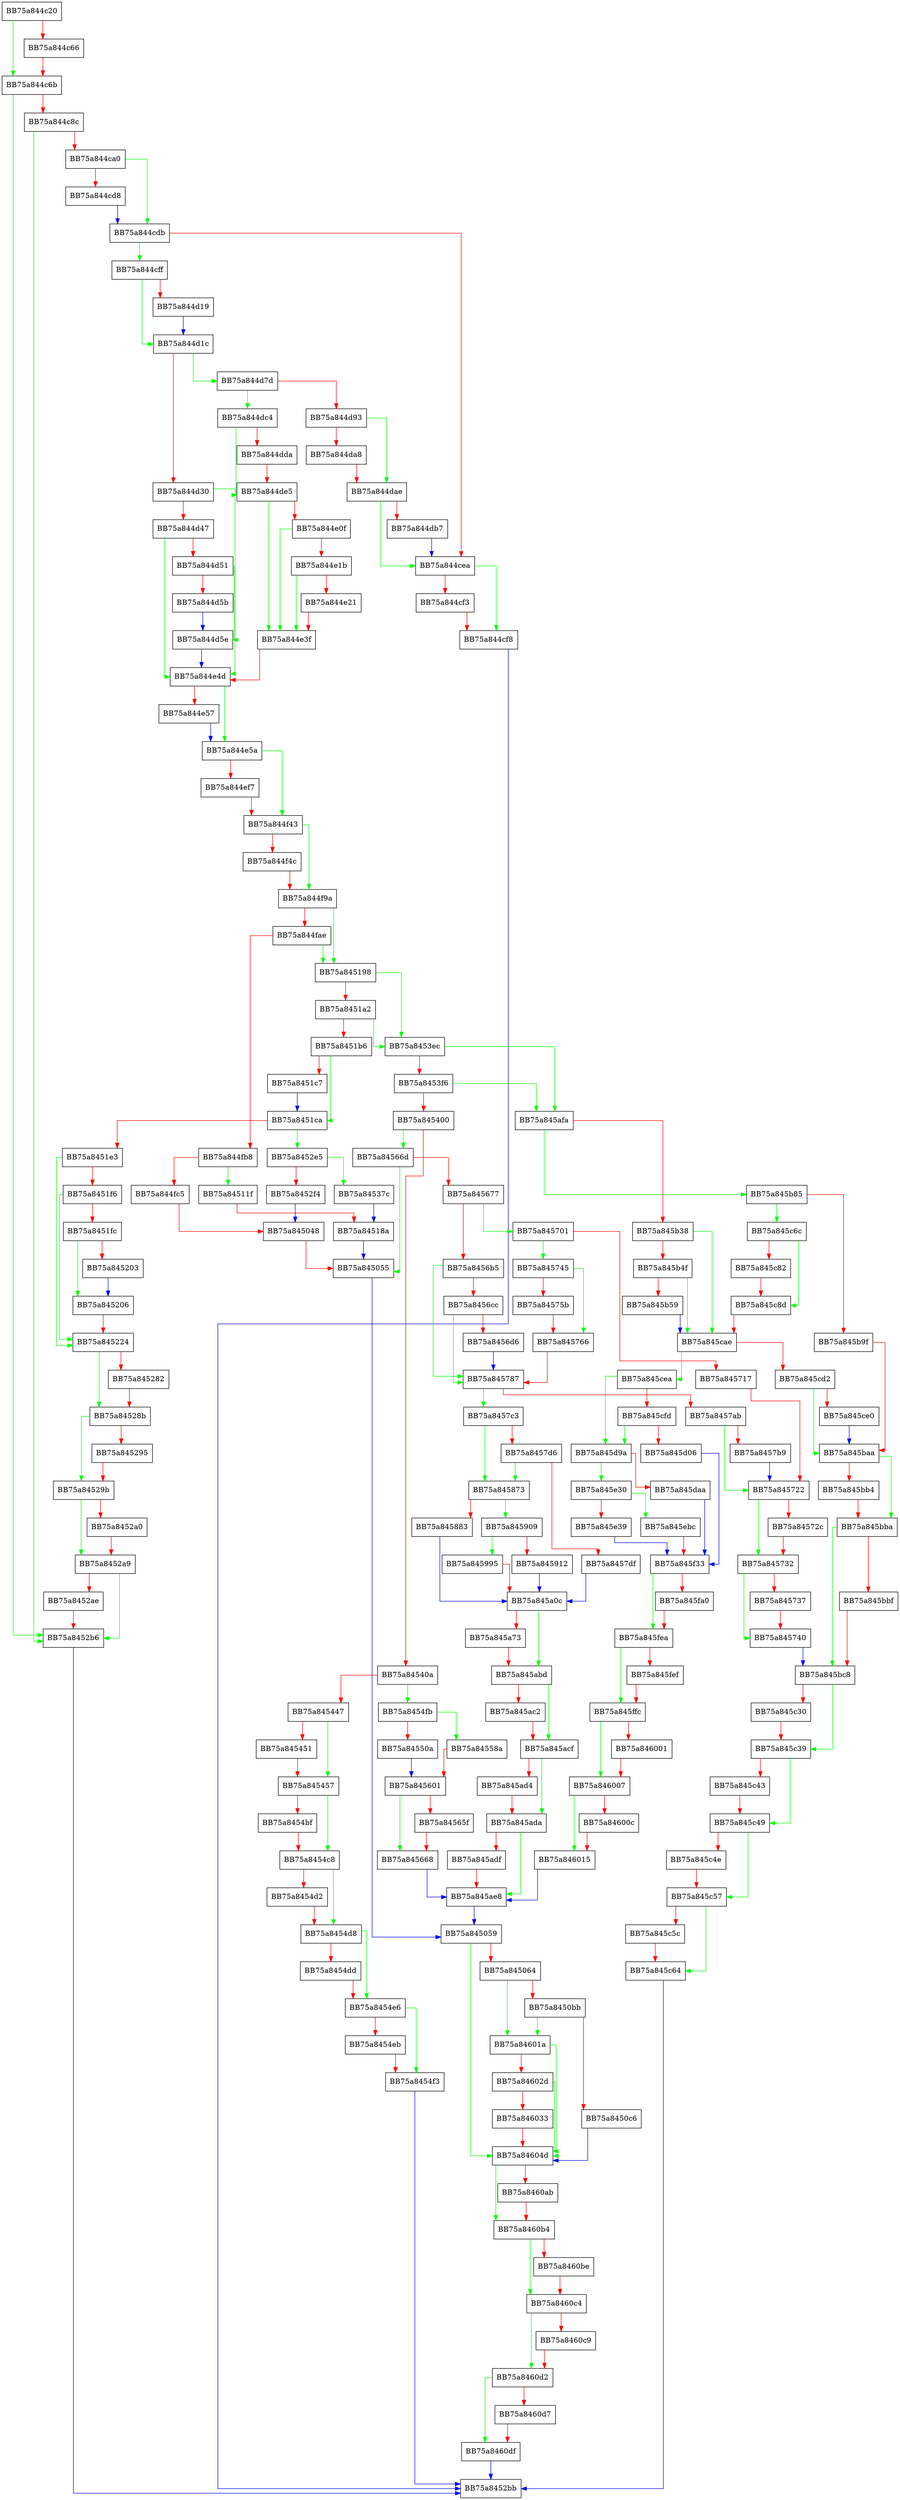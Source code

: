 digraph CollectStates {
  node [shape="box"];
  graph [splines=ortho];
  BB75a844c20 -> BB75a844c6b [color="green"];
  BB75a844c20 -> BB75a844c66 [color="red"];
  BB75a844c66 -> BB75a844c6b [color="red"];
  BB75a844c6b -> BB75a8452b6 [color="green"];
  BB75a844c6b -> BB75a844c8c [color="red"];
  BB75a844c8c -> BB75a8452b6 [color="green"];
  BB75a844c8c -> BB75a844ca0 [color="red"];
  BB75a844ca0 -> BB75a844cdb [color="green"];
  BB75a844ca0 -> BB75a844cd8 [color="red"];
  BB75a844cd8 -> BB75a844cdb [color="blue"];
  BB75a844cdb -> BB75a844cff [color="green"];
  BB75a844cdb -> BB75a844cea [color="red"];
  BB75a844cea -> BB75a844cf8 [color="green"];
  BB75a844cea -> BB75a844cf3 [color="red"];
  BB75a844cf3 -> BB75a844cf8 [color="red"];
  BB75a844cf8 -> BB75a8452bb [color="blue"];
  BB75a844cff -> BB75a844d1c [color="green"];
  BB75a844cff -> BB75a844d19 [color="red"];
  BB75a844d19 -> BB75a844d1c [color="blue"];
  BB75a844d1c -> BB75a844d7d [color="green"];
  BB75a844d1c -> BB75a844d30 [color="red"];
  BB75a844d30 -> BB75a844e4d [color="green"];
  BB75a844d30 -> BB75a844d47 [color="red"];
  BB75a844d47 -> BB75a844e4d [color="green"];
  BB75a844d47 -> BB75a844d51 [color="red"];
  BB75a844d51 -> BB75a844d5e [color="green"];
  BB75a844d51 -> BB75a844d5b [color="red"];
  BB75a844d5b -> BB75a844d5e [color="blue"];
  BB75a844d5e -> BB75a844e4d [color="blue"];
  BB75a844d7d -> BB75a844dc4 [color="green"];
  BB75a844d7d -> BB75a844d93 [color="red"];
  BB75a844d93 -> BB75a844dae [color="green"];
  BB75a844d93 -> BB75a844da8 [color="red"];
  BB75a844da8 -> BB75a844dae [color="red"];
  BB75a844dae -> BB75a844cea [color="green"];
  BB75a844dae -> BB75a844db7 [color="red"];
  BB75a844db7 -> BB75a844cea [color="blue"];
  BB75a844dc4 -> BB75a844de5 [color="green"];
  BB75a844dc4 -> BB75a844dda [color="red"];
  BB75a844dda -> BB75a844de5 [color="red"];
  BB75a844de5 -> BB75a844e3f [color="green"];
  BB75a844de5 -> BB75a844e0f [color="red"];
  BB75a844e0f -> BB75a844e3f [color="green"];
  BB75a844e0f -> BB75a844e1b [color="red"];
  BB75a844e1b -> BB75a844e3f [color="green"];
  BB75a844e1b -> BB75a844e21 [color="red"];
  BB75a844e21 -> BB75a844e3f [color="red"];
  BB75a844e3f -> BB75a844e4d [color="red"];
  BB75a844e4d -> BB75a844e5a [color="green"];
  BB75a844e4d -> BB75a844e57 [color="red"];
  BB75a844e57 -> BB75a844e5a [color="blue"];
  BB75a844e5a -> BB75a844f43 [color="green"];
  BB75a844e5a -> BB75a844ef7 [color="red"];
  BB75a844ef7 -> BB75a844f43 [color="red"];
  BB75a844f43 -> BB75a844f9a [color="green"];
  BB75a844f43 -> BB75a844f4c [color="red"];
  BB75a844f4c -> BB75a844f9a [color="red"];
  BB75a844f9a -> BB75a845198 [color="green"];
  BB75a844f9a -> BB75a844fae [color="red"];
  BB75a844fae -> BB75a845198 [color="green"];
  BB75a844fae -> BB75a844fb8 [color="red"];
  BB75a844fb8 -> BB75a84511f [color="green"];
  BB75a844fb8 -> BB75a844fc5 [color="red"];
  BB75a844fc5 -> BB75a845048 [color="red"];
  BB75a845048 -> BB75a845055 [color="red"];
  BB75a845055 -> BB75a845059 [color="blue"];
  BB75a845059 -> BB75a84604d [color="green"];
  BB75a845059 -> BB75a845064 [color="red"];
  BB75a845064 -> BB75a84601a [color="green"];
  BB75a845064 -> BB75a8450bb [color="red"];
  BB75a8450bb -> BB75a84601a [color="green"];
  BB75a8450bb -> BB75a8450c6 [color="red"];
  BB75a8450c6 -> BB75a84604d [color="blue"];
  BB75a84511f -> BB75a84518a [color="red"];
  BB75a84518a -> BB75a845055 [color="blue"];
  BB75a845198 -> BB75a8453ec [color="green"];
  BB75a845198 -> BB75a8451a2 [color="red"];
  BB75a8451a2 -> BB75a8453ec [color="green"];
  BB75a8451a2 -> BB75a8451b6 [color="red"];
  BB75a8451b6 -> BB75a8451ca [color="green"];
  BB75a8451b6 -> BB75a8451c7 [color="red"];
  BB75a8451c7 -> BB75a8451ca [color="blue"];
  BB75a8451ca -> BB75a8452e5 [color="green"];
  BB75a8451ca -> BB75a8451e3 [color="red"];
  BB75a8451e3 -> BB75a845224 [color="green"];
  BB75a8451e3 -> BB75a8451f6 [color="red"];
  BB75a8451f6 -> BB75a845224 [color="green"];
  BB75a8451f6 -> BB75a8451fc [color="red"];
  BB75a8451fc -> BB75a845206 [color="green"];
  BB75a8451fc -> BB75a845203 [color="red"];
  BB75a845203 -> BB75a845206 [color="blue"];
  BB75a845206 -> BB75a845224 [color="red"];
  BB75a845224 -> BB75a84528b [color="green"];
  BB75a845224 -> BB75a845282 [color="red"];
  BB75a845282 -> BB75a84528b [color="red"];
  BB75a84528b -> BB75a84529b [color="green"];
  BB75a84528b -> BB75a845295 [color="red"];
  BB75a845295 -> BB75a84529b [color="red"];
  BB75a84529b -> BB75a8452a9 [color="green"];
  BB75a84529b -> BB75a8452a0 [color="red"];
  BB75a8452a0 -> BB75a8452a9 [color="red"];
  BB75a8452a9 -> BB75a8452b6 [color="green"];
  BB75a8452a9 -> BB75a8452ae [color="red"];
  BB75a8452ae -> BB75a8452b6 [color="red"];
  BB75a8452b6 -> BB75a8452bb [color="blue"];
  BB75a8452e5 -> BB75a84537c [color="green"];
  BB75a8452e5 -> BB75a8452f4 [color="red"];
  BB75a8452f4 -> BB75a845048 [color="blue"];
  BB75a84537c -> BB75a84518a [color="blue"];
  BB75a8453ec -> BB75a845afa [color="green"];
  BB75a8453ec -> BB75a8453f6 [color="red"];
  BB75a8453f6 -> BB75a845afa [color="green"];
  BB75a8453f6 -> BB75a845400 [color="red"];
  BB75a845400 -> BB75a84566d [color="green"];
  BB75a845400 -> BB75a84540a [color="red"];
  BB75a84540a -> BB75a8454fb [color="green"];
  BB75a84540a -> BB75a845447 [color="red"];
  BB75a845447 -> BB75a845457 [color="green"];
  BB75a845447 -> BB75a845451 [color="red"];
  BB75a845451 -> BB75a845457 [color="red"];
  BB75a845457 -> BB75a8454c8 [color="green"];
  BB75a845457 -> BB75a8454bf [color="red"];
  BB75a8454bf -> BB75a8454c8 [color="red"];
  BB75a8454c8 -> BB75a8454d8 [color="green"];
  BB75a8454c8 -> BB75a8454d2 [color="red"];
  BB75a8454d2 -> BB75a8454d8 [color="red"];
  BB75a8454d8 -> BB75a8454e6 [color="green"];
  BB75a8454d8 -> BB75a8454dd [color="red"];
  BB75a8454dd -> BB75a8454e6 [color="red"];
  BB75a8454e6 -> BB75a8454f3 [color="green"];
  BB75a8454e6 -> BB75a8454eb [color="red"];
  BB75a8454eb -> BB75a8454f3 [color="red"];
  BB75a8454f3 -> BB75a8452bb [color="blue"];
  BB75a8454fb -> BB75a84558a [color="green"];
  BB75a8454fb -> BB75a84550a [color="red"];
  BB75a84550a -> BB75a845601 [color="blue"];
  BB75a84558a -> BB75a845601 [color="red"];
  BB75a845601 -> BB75a845668 [color="green"];
  BB75a845601 -> BB75a84565f [color="red"];
  BB75a84565f -> BB75a845668 [color="red"];
  BB75a845668 -> BB75a845ae8 [color="blue"];
  BB75a84566d -> BB75a845055 [color="green"];
  BB75a84566d -> BB75a845677 [color="red"];
  BB75a845677 -> BB75a845701 [color="green"];
  BB75a845677 -> BB75a8456b5 [color="red"];
  BB75a8456b5 -> BB75a845787 [color="green"];
  BB75a8456b5 -> BB75a8456cc [color="red"];
  BB75a8456cc -> BB75a845787 [color="green"];
  BB75a8456cc -> BB75a8456d6 [color="red"];
  BB75a8456d6 -> BB75a845787 [color="blue"];
  BB75a845701 -> BB75a845745 [color="green"];
  BB75a845701 -> BB75a845717 [color="red"];
  BB75a845717 -> BB75a845722 [color="red"];
  BB75a845722 -> BB75a845732 [color="green"];
  BB75a845722 -> BB75a84572c [color="red"];
  BB75a84572c -> BB75a845732 [color="red"];
  BB75a845732 -> BB75a845740 [color="green"];
  BB75a845732 -> BB75a845737 [color="red"];
  BB75a845737 -> BB75a845740 [color="red"];
  BB75a845740 -> BB75a845bc8 [color="blue"];
  BB75a845745 -> BB75a845766 [color="green"];
  BB75a845745 -> BB75a84575b [color="red"];
  BB75a84575b -> BB75a845766 [color="red"];
  BB75a845766 -> BB75a845787 [color="red"];
  BB75a845787 -> BB75a8457c3 [color="green"];
  BB75a845787 -> BB75a8457ab [color="red"];
  BB75a8457ab -> BB75a845722 [color="green"];
  BB75a8457ab -> BB75a8457b9 [color="red"];
  BB75a8457b9 -> BB75a845722 [color="blue"];
  BB75a8457c3 -> BB75a845873 [color="green"];
  BB75a8457c3 -> BB75a8457d6 [color="red"];
  BB75a8457d6 -> BB75a845873 [color="green"];
  BB75a8457d6 -> BB75a8457df [color="red"];
  BB75a8457df -> BB75a845a0c [color="blue"];
  BB75a845873 -> BB75a845909 [color="green"];
  BB75a845873 -> BB75a845883 [color="red"];
  BB75a845883 -> BB75a845a0c [color="blue"];
  BB75a845909 -> BB75a845995 [color="green"];
  BB75a845909 -> BB75a845912 [color="red"];
  BB75a845912 -> BB75a845a0c [color="blue"];
  BB75a845995 -> BB75a845a0c [color="red"];
  BB75a845a0c -> BB75a845abd [color="green"];
  BB75a845a0c -> BB75a845a73 [color="red"];
  BB75a845a73 -> BB75a845abd [color="red"];
  BB75a845abd -> BB75a845acf [color="green"];
  BB75a845abd -> BB75a845ac2 [color="red"];
  BB75a845ac2 -> BB75a845acf [color="red"];
  BB75a845acf -> BB75a845ada [color="green"];
  BB75a845acf -> BB75a845ad4 [color="red"];
  BB75a845ad4 -> BB75a845ada [color="red"];
  BB75a845ada -> BB75a845ae8 [color="green"];
  BB75a845ada -> BB75a845adf [color="red"];
  BB75a845adf -> BB75a845ae8 [color="red"];
  BB75a845ae8 -> BB75a845059 [color="blue"];
  BB75a845afa -> BB75a845b85 [color="green"];
  BB75a845afa -> BB75a845b38 [color="red"];
  BB75a845b38 -> BB75a845cae [color="green"];
  BB75a845b38 -> BB75a845b4f [color="red"];
  BB75a845b4f -> BB75a845cae [color="green"];
  BB75a845b4f -> BB75a845b59 [color="red"];
  BB75a845b59 -> BB75a845cae [color="blue"];
  BB75a845b85 -> BB75a845c6c [color="green"];
  BB75a845b85 -> BB75a845b9f [color="red"];
  BB75a845b9f -> BB75a845baa [color="red"];
  BB75a845baa -> BB75a845bba [color="green"];
  BB75a845baa -> BB75a845bb4 [color="red"];
  BB75a845bb4 -> BB75a845bba [color="red"];
  BB75a845bba -> BB75a845bc8 [color="green"];
  BB75a845bba -> BB75a845bbf [color="red"];
  BB75a845bbf -> BB75a845bc8 [color="red"];
  BB75a845bc8 -> BB75a845c39 [color="green"];
  BB75a845bc8 -> BB75a845c30 [color="red"];
  BB75a845c30 -> BB75a845c39 [color="red"];
  BB75a845c39 -> BB75a845c49 [color="green"];
  BB75a845c39 -> BB75a845c43 [color="red"];
  BB75a845c43 -> BB75a845c49 [color="red"];
  BB75a845c49 -> BB75a845c57 [color="green"];
  BB75a845c49 -> BB75a845c4e [color="red"];
  BB75a845c4e -> BB75a845c57 [color="red"];
  BB75a845c57 -> BB75a845c64 [color="green"];
  BB75a845c57 -> BB75a845c5c [color="red"];
  BB75a845c5c -> BB75a845c64 [color="red"];
  BB75a845c64 -> BB75a8452bb [color="blue"];
  BB75a845c6c -> BB75a845c8d [color="green"];
  BB75a845c6c -> BB75a845c82 [color="red"];
  BB75a845c82 -> BB75a845c8d [color="red"];
  BB75a845c8d -> BB75a845cae [color="red"];
  BB75a845cae -> BB75a845cea [color="green"];
  BB75a845cae -> BB75a845cd2 [color="red"];
  BB75a845cd2 -> BB75a845baa [color="green"];
  BB75a845cd2 -> BB75a845ce0 [color="red"];
  BB75a845ce0 -> BB75a845baa [color="blue"];
  BB75a845cea -> BB75a845d9a [color="green"];
  BB75a845cea -> BB75a845cfd [color="red"];
  BB75a845cfd -> BB75a845d9a [color="green"];
  BB75a845cfd -> BB75a845d06 [color="red"];
  BB75a845d06 -> BB75a845f33 [color="blue"];
  BB75a845d9a -> BB75a845e30 [color="green"];
  BB75a845d9a -> BB75a845daa [color="red"];
  BB75a845daa -> BB75a845f33 [color="blue"];
  BB75a845e30 -> BB75a845ebc [color="green"];
  BB75a845e30 -> BB75a845e39 [color="red"];
  BB75a845e39 -> BB75a845f33 [color="blue"];
  BB75a845ebc -> BB75a845f33 [color="red"];
  BB75a845f33 -> BB75a845fea [color="green"];
  BB75a845f33 -> BB75a845fa0 [color="red"];
  BB75a845fa0 -> BB75a845fea [color="red"];
  BB75a845fea -> BB75a845ffc [color="green"];
  BB75a845fea -> BB75a845fef [color="red"];
  BB75a845fef -> BB75a845ffc [color="red"];
  BB75a845ffc -> BB75a846007 [color="green"];
  BB75a845ffc -> BB75a846001 [color="red"];
  BB75a846001 -> BB75a846007 [color="red"];
  BB75a846007 -> BB75a846015 [color="green"];
  BB75a846007 -> BB75a84600c [color="red"];
  BB75a84600c -> BB75a846015 [color="red"];
  BB75a846015 -> BB75a845ae8 [color="blue"];
  BB75a84601a -> BB75a84604d [color="green"];
  BB75a84601a -> BB75a84602d [color="red"];
  BB75a84602d -> BB75a84604d [color="green"];
  BB75a84602d -> BB75a846033 [color="red"];
  BB75a846033 -> BB75a84604d [color="red"];
  BB75a84604d -> BB75a8460b4 [color="green"];
  BB75a84604d -> BB75a8460ab [color="red"];
  BB75a8460ab -> BB75a8460b4 [color="red"];
  BB75a8460b4 -> BB75a8460c4 [color="green"];
  BB75a8460b4 -> BB75a8460be [color="red"];
  BB75a8460be -> BB75a8460c4 [color="red"];
  BB75a8460c4 -> BB75a8460d2 [color="green"];
  BB75a8460c4 -> BB75a8460c9 [color="red"];
  BB75a8460c9 -> BB75a8460d2 [color="red"];
  BB75a8460d2 -> BB75a8460df [color="green"];
  BB75a8460d2 -> BB75a8460d7 [color="red"];
  BB75a8460d7 -> BB75a8460df [color="red"];
  BB75a8460df -> BB75a8452bb [color="blue"];
}